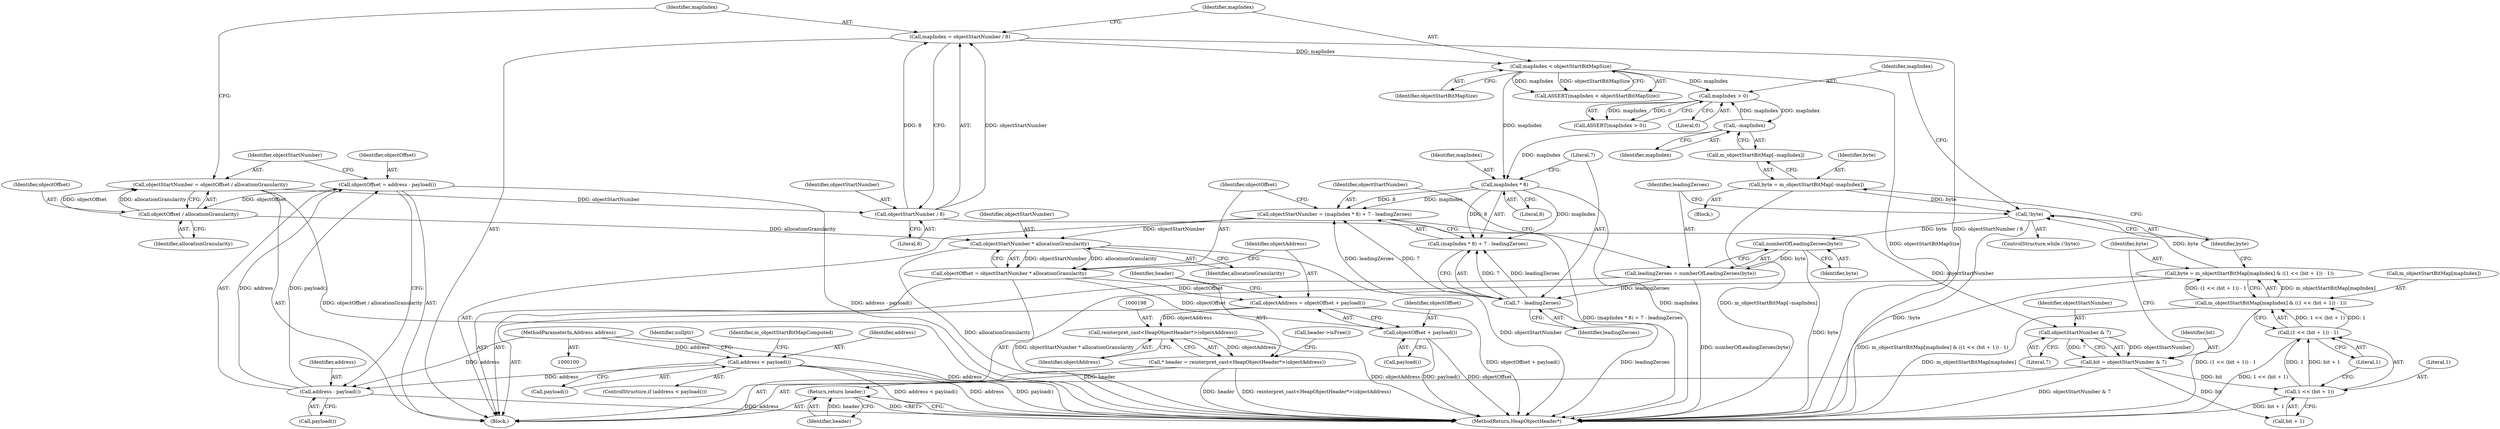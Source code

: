 digraph "0_Chrome_0749ec24fae74ec32d0567eef0e5ec43c84dbcb9_6@API" {
"1000185" [label="(Call,objectStartNumber * allocationGranularity)"];
"1000174" [label="(Call,objectStartNumber = (mapIndex * 8) + 7 - leadingZeroes)"];
"1000177" [label="(Call,mapIndex * 8)"];
"1000167" [label="(Call,--mapIndex)"];
"1000160" [label="(Call,mapIndex > 0)"];
"1000132" [label="(Call,mapIndex < objectStartBitMapSize)"];
"1000126" [label="(Call,mapIndex = objectStartNumber / 8)"];
"1000128" [label="(Call,objectStartNumber / 8)"];
"1000120" [label="(Call,objectStartNumber = objectOffset / allocationGranularity)"];
"1000122" [label="(Call,objectOffset / allocationGranularity)"];
"1000114" [label="(Call,objectOffset = address - payload())"];
"1000116" [label="(Call,address - payload())"];
"1000104" [label="(Call,address < payload())"];
"1000101" [label="(MethodParameterIn,Address address)"];
"1000180" [label="(Call,7 - leadingZeroes)"];
"1000170" [label="(Call,leadingZeroes = numberOfLeadingZeroes(byte))"];
"1000172" [label="(Call,numberOfLeadingZeroes(byte))"];
"1000156" [label="(Call,!byte)"];
"1000163" [label="(Call,byte = m_objectStartBitMap[--mapIndex])"];
"1000142" [label="(Call,byte = m_objectStartBitMap[mapIndex] & ((1 << (bit + 1)) - 1))"];
"1000144" [label="(Call,m_objectStartBitMap[mapIndex] & ((1 << (bit + 1)) - 1))"];
"1000148" [label="(Call,(1 << (bit + 1)) - 1)"];
"1000149" [label="(Call,1 << (bit + 1))"];
"1000136" [label="(Call,bit = objectStartNumber & 7)"];
"1000138" [label="(Call,objectStartNumber & 7)"];
"1000183" [label="(Call,objectOffset = objectStartNumber * allocationGranularity)"];
"1000189" [label="(Call,objectAddress = objectOffset + payload())"];
"1000197" [label="(Call,reinterpret_cast<HeapObjectHeader*>(objectAddress))"];
"1000195" [label="(Call,* header = reinterpret_cast<HeapObjectHeader*>(objectAddress))"];
"1000205" [label="(Return,return header;)"];
"1000191" [label="(Call,objectOffset + payload())"];
"1000182" [label="(Identifier,leadingZeroes)"];
"1000197" [label="(Call,reinterpret_cast<HeapObjectHeader*>(objectAddress))"];
"1000164" [label="(Identifier,byte)"];
"1000127" [label="(Identifier,mapIndex)"];
"1000161" [label="(Identifier,mapIndex)"];
"1000190" [label="(Identifier,objectAddress)"];
"1000111" [label="(Identifier,m_objectStartBitMapComputed)"];
"1000193" [label="(Call,payload())"];
"1000165" [label="(Call,m_objectStartBitMap[--mapIndex])"];
"1000105" [label="(Identifier,address)"];
"1000117" [label="(Identifier,address)"];
"1000143" [label="(Identifier,byte)"];
"1000114" [label="(Call,objectOffset = address - payload())"];
"1000108" [label="(Identifier,nullptr)"];
"1000167" [label="(Call,--mapIndex)"];
"1000195" [label="(Call,* header = reinterpret_cast<HeapObjectHeader*>(objectAddress))"];
"1000173" [label="(Identifier,byte)"];
"1000171" [label="(Identifier,leadingZeroes)"];
"1000199" [label="(Identifier,objectAddress)"];
"1000159" [label="(Call,ASSERT(mapIndex > 0))"];
"1000137" [label="(Identifier,bit)"];
"1000170" [label="(Call,leadingZeroes = numberOfLeadingZeroes(byte))"];
"1000177" [label="(Call,mapIndex * 8)"];
"1000158" [label="(Block,)"];
"1000174" [label="(Call,objectStartNumber = (mapIndex * 8) + 7 - leadingZeroes)"];
"1000151" [label="(Call,bit + 1)"];
"1000106" [label="(Call,payload())"];
"1000184" [label="(Identifier,objectOffset)"];
"1000189" [label="(Call,objectAddress = objectOffset + payload())"];
"1000172" [label="(Call,numberOfLeadingZeroes(byte))"];
"1000131" [label="(Call,ASSERT(mapIndex < objectStartBitMapSize))"];
"1000123" [label="(Identifier,objectOffset)"];
"1000101" [label="(MethodParameterIn,Address address)"];
"1000160" [label="(Call,mapIndex > 0)"];
"1000191" [label="(Call,objectOffset + payload())"];
"1000155" [label="(ControlStructure,while (!byte))"];
"1000196" [label="(Identifier,header)"];
"1000120" [label="(Call,objectStartNumber = objectOffset / allocationGranularity)"];
"1000140" [label="(Literal,7)"];
"1000149" [label="(Call,1 << (bit + 1))"];
"1000156" [label="(Call,!byte)"];
"1000134" [label="(Identifier,objectStartBitMapSize)"];
"1000121" [label="(Identifier,objectStartNumber)"];
"1000144" [label="(Call,m_objectStartBitMap[mapIndex] & ((1 << (bit + 1)) - 1))"];
"1000150" [label="(Literal,1)"];
"1000201" [label="(Call,header->isFree())"];
"1000205" [label="(Return,return header;)"];
"1000138" [label="(Call,objectStartNumber & 7)"];
"1000179" [label="(Literal,8)"];
"1000128" [label="(Call,objectStartNumber / 8)"];
"1000162" [label="(Literal,0)"];
"1000142" [label="(Call,byte = m_objectStartBitMap[mapIndex] & ((1 << (bit + 1)) - 1))"];
"1000207" [label="(MethodReturn,HeapObjectHeader*)"];
"1000116" [label="(Call,address - payload())"];
"1000130" [label="(Literal,8)"];
"1000124" [label="(Identifier,allocationGranularity)"];
"1000122" [label="(Call,objectOffset / allocationGranularity)"];
"1000133" [label="(Identifier,mapIndex)"];
"1000126" [label="(Call,mapIndex = objectStartNumber / 8)"];
"1000118" [label="(Call,payload())"];
"1000154" [label="(Literal,1)"];
"1000115" [label="(Identifier,objectOffset)"];
"1000157" [label="(Identifier,byte)"];
"1000139" [label="(Identifier,objectStartNumber)"];
"1000192" [label="(Identifier,objectOffset)"];
"1000183" [label="(Call,objectOffset = objectStartNumber * allocationGranularity)"];
"1000129" [label="(Identifier,objectStartNumber)"];
"1000104" [label="(Call,address < payload())"];
"1000206" [label="(Identifier,header)"];
"1000185" [label="(Call,objectStartNumber * allocationGranularity)"];
"1000148" [label="(Call,(1 << (bit + 1)) - 1)"];
"1000178" [label="(Identifier,mapIndex)"];
"1000163" [label="(Call,byte = m_objectStartBitMap[--mapIndex])"];
"1000175" [label="(Identifier,objectStartNumber)"];
"1000187" [label="(Identifier,allocationGranularity)"];
"1000102" [label="(Block,)"];
"1000132" [label="(Call,mapIndex < objectStartBitMapSize)"];
"1000176" [label="(Call,(mapIndex * 8) + 7 - leadingZeroes)"];
"1000145" [label="(Call,m_objectStartBitMap[mapIndex])"];
"1000136" [label="(Call,bit = objectStartNumber & 7)"];
"1000180" [label="(Call,7 - leadingZeroes)"];
"1000103" [label="(ControlStructure,if (address < payload()))"];
"1000168" [label="(Identifier,mapIndex)"];
"1000181" [label="(Literal,7)"];
"1000186" [label="(Identifier,objectStartNumber)"];
"1000185" -> "1000183"  [label="AST: "];
"1000185" -> "1000187"  [label="CFG: "];
"1000186" -> "1000185"  [label="AST: "];
"1000187" -> "1000185"  [label="AST: "];
"1000183" -> "1000185"  [label="CFG: "];
"1000185" -> "1000207"  [label="DDG: objectStartNumber"];
"1000185" -> "1000207"  [label="DDG: allocationGranularity"];
"1000185" -> "1000183"  [label="DDG: objectStartNumber"];
"1000185" -> "1000183"  [label="DDG: allocationGranularity"];
"1000174" -> "1000185"  [label="DDG: objectStartNumber"];
"1000122" -> "1000185"  [label="DDG: allocationGranularity"];
"1000174" -> "1000102"  [label="AST: "];
"1000174" -> "1000176"  [label="CFG: "];
"1000175" -> "1000174"  [label="AST: "];
"1000176" -> "1000174"  [label="AST: "];
"1000184" -> "1000174"  [label="CFG: "];
"1000174" -> "1000207"  [label="DDG: (mapIndex * 8) + 7 - leadingZeroes"];
"1000177" -> "1000174"  [label="DDG: mapIndex"];
"1000177" -> "1000174"  [label="DDG: 8"];
"1000180" -> "1000174"  [label="DDG: 7"];
"1000180" -> "1000174"  [label="DDG: leadingZeroes"];
"1000177" -> "1000176"  [label="AST: "];
"1000177" -> "1000179"  [label="CFG: "];
"1000178" -> "1000177"  [label="AST: "];
"1000179" -> "1000177"  [label="AST: "];
"1000181" -> "1000177"  [label="CFG: "];
"1000177" -> "1000207"  [label="DDG: mapIndex"];
"1000177" -> "1000176"  [label="DDG: mapIndex"];
"1000177" -> "1000176"  [label="DDG: 8"];
"1000167" -> "1000177"  [label="DDG: mapIndex"];
"1000132" -> "1000177"  [label="DDG: mapIndex"];
"1000167" -> "1000165"  [label="AST: "];
"1000167" -> "1000168"  [label="CFG: "];
"1000168" -> "1000167"  [label="AST: "];
"1000165" -> "1000167"  [label="CFG: "];
"1000167" -> "1000160"  [label="DDG: mapIndex"];
"1000160" -> "1000167"  [label="DDG: mapIndex"];
"1000160" -> "1000159"  [label="AST: "];
"1000160" -> "1000162"  [label="CFG: "];
"1000161" -> "1000160"  [label="AST: "];
"1000162" -> "1000160"  [label="AST: "];
"1000159" -> "1000160"  [label="CFG: "];
"1000160" -> "1000159"  [label="DDG: mapIndex"];
"1000160" -> "1000159"  [label="DDG: 0"];
"1000132" -> "1000160"  [label="DDG: mapIndex"];
"1000132" -> "1000131"  [label="AST: "];
"1000132" -> "1000134"  [label="CFG: "];
"1000133" -> "1000132"  [label="AST: "];
"1000134" -> "1000132"  [label="AST: "];
"1000131" -> "1000132"  [label="CFG: "];
"1000132" -> "1000207"  [label="DDG: objectStartBitMapSize"];
"1000132" -> "1000131"  [label="DDG: mapIndex"];
"1000132" -> "1000131"  [label="DDG: objectStartBitMapSize"];
"1000126" -> "1000132"  [label="DDG: mapIndex"];
"1000126" -> "1000102"  [label="AST: "];
"1000126" -> "1000128"  [label="CFG: "];
"1000127" -> "1000126"  [label="AST: "];
"1000128" -> "1000126"  [label="AST: "];
"1000133" -> "1000126"  [label="CFG: "];
"1000126" -> "1000207"  [label="DDG: objectStartNumber / 8"];
"1000128" -> "1000126"  [label="DDG: objectStartNumber"];
"1000128" -> "1000126"  [label="DDG: 8"];
"1000128" -> "1000130"  [label="CFG: "];
"1000129" -> "1000128"  [label="AST: "];
"1000130" -> "1000128"  [label="AST: "];
"1000120" -> "1000128"  [label="DDG: objectStartNumber"];
"1000128" -> "1000138"  [label="DDG: objectStartNumber"];
"1000120" -> "1000102"  [label="AST: "];
"1000120" -> "1000122"  [label="CFG: "];
"1000121" -> "1000120"  [label="AST: "];
"1000122" -> "1000120"  [label="AST: "];
"1000127" -> "1000120"  [label="CFG: "];
"1000120" -> "1000207"  [label="DDG: objectOffset / allocationGranularity"];
"1000122" -> "1000120"  [label="DDG: objectOffset"];
"1000122" -> "1000120"  [label="DDG: allocationGranularity"];
"1000122" -> "1000124"  [label="CFG: "];
"1000123" -> "1000122"  [label="AST: "];
"1000124" -> "1000122"  [label="AST: "];
"1000114" -> "1000122"  [label="DDG: objectOffset"];
"1000114" -> "1000102"  [label="AST: "];
"1000114" -> "1000116"  [label="CFG: "];
"1000115" -> "1000114"  [label="AST: "];
"1000116" -> "1000114"  [label="AST: "];
"1000121" -> "1000114"  [label="CFG: "];
"1000114" -> "1000207"  [label="DDG: address - payload()"];
"1000116" -> "1000114"  [label="DDG: address"];
"1000116" -> "1000114"  [label="DDG: payload()"];
"1000116" -> "1000118"  [label="CFG: "];
"1000117" -> "1000116"  [label="AST: "];
"1000118" -> "1000116"  [label="AST: "];
"1000116" -> "1000207"  [label="DDG: address"];
"1000104" -> "1000116"  [label="DDG: address"];
"1000101" -> "1000116"  [label="DDG: address"];
"1000104" -> "1000103"  [label="AST: "];
"1000104" -> "1000106"  [label="CFG: "];
"1000105" -> "1000104"  [label="AST: "];
"1000106" -> "1000104"  [label="AST: "];
"1000108" -> "1000104"  [label="CFG: "];
"1000111" -> "1000104"  [label="CFG: "];
"1000104" -> "1000207"  [label="DDG: address < payload()"];
"1000104" -> "1000207"  [label="DDG: address"];
"1000104" -> "1000207"  [label="DDG: payload()"];
"1000101" -> "1000104"  [label="DDG: address"];
"1000101" -> "1000100"  [label="AST: "];
"1000101" -> "1000207"  [label="DDG: address"];
"1000180" -> "1000176"  [label="AST: "];
"1000180" -> "1000182"  [label="CFG: "];
"1000181" -> "1000180"  [label="AST: "];
"1000182" -> "1000180"  [label="AST: "];
"1000176" -> "1000180"  [label="CFG: "];
"1000180" -> "1000207"  [label="DDG: leadingZeroes"];
"1000180" -> "1000176"  [label="DDG: 7"];
"1000180" -> "1000176"  [label="DDG: leadingZeroes"];
"1000170" -> "1000180"  [label="DDG: leadingZeroes"];
"1000170" -> "1000102"  [label="AST: "];
"1000170" -> "1000172"  [label="CFG: "];
"1000171" -> "1000170"  [label="AST: "];
"1000172" -> "1000170"  [label="AST: "];
"1000175" -> "1000170"  [label="CFG: "];
"1000170" -> "1000207"  [label="DDG: numberOfLeadingZeroes(byte)"];
"1000172" -> "1000170"  [label="DDG: byte"];
"1000172" -> "1000173"  [label="CFG: "];
"1000173" -> "1000172"  [label="AST: "];
"1000172" -> "1000207"  [label="DDG: byte"];
"1000156" -> "1000172"  [label="DDG: byte"];
"1000156" -> "1000155"  [label="AST: "];
"1000156" -> "1000157"  [label="CFG: "];
"1000157" -> "1000156"  [label="AST: "];
"1000161" -> "1000156"  [label="CFG: "];
"1000171" -> "1000156"  [label="CFG: "];
"1000156" -> "1000207"  [label="DDG: !byte"];
"1000163" -> "1000156"  [label="DDG: byte"];
"1000142" -> "1000156"  [label="DDG: byte"];
"1000163" -> "1000158"  [label="AST: "];
"1000163" -> "1000165"  [label="CFG: "];
"1000164" -> "1000163"  [label="AST: "];
"1000165" -> "1000163"  [label="AST: "];
"1000157" -> "1000163"  [label="CFG: "];
"1000163" -> "1000207"  [label="DDG: m_objectStartBitMap[--mapIndex]"];
"1000142" -> "1000102"  [label="AST: "];
"1000142" -> "1000144"  [label="CFG: "];
"1000143" -> "1000142"  [label="AST: "];
"1000144" -> "1000142"  [label="AST: "];
"1000157" -> "1000142"  [label="CFG: "];
"1000142" -> "1000207"  [label="DDG: m_objectStartBitMap[mapIndex] & ((1 << (bit + 1)) - 1)"];
"1000144" -> "1000142"  [label="DDG: m_objectStartBitMap[mapIndex]"];
"1000144" -> "1000142"  [label="DDG: (1 << (bit + 1)) - 1"];
"1000144" -> "1000148"  [label="CFG: "];
"1000145" -> "1000144"  [label="AST: "];
"1000148" -> "1000144"  [label="AST: "];
"1000144" -> "1000207"  [label="DDG: (1 << (bit + 1)) - 1"];
"1000144" -> "1000207"  [label="DDG: m_objectStartBitMap[mapIndex]"];
"1000148" -> "1000144"  [label="DDG: 1 << (bit + 1)"];
"1000148" -> "1000144"  [label="DDG: 1"];
"1000148" -> "1000154"  [label="CFG: "];
"1000149" -> "1000148"  [label="AST: "];
"1000154" -> "1000148"  [label="AST: "];
"1000148" -> "1000207"  [label="DDG: 1 << (bit + 1)"];
"1000149" -> "1000148"  [label="DDG: 1"];
"1000149" -> "1000148"  [label="DDG: bit + 1"];
"1000149" -> "1000151"  [label="CFG: "];
"1000150" -> "1000149"  [label="AST: "];
"1000151" -> "1000149"  [label="AST: "];
"1000154" -> "1000149"  [label="CFG: "];
"1000149" -> "1000207"  [label="DDG: bit + 1"];
"1000136" -> "1000149"  [label="DDG: bit"];
"1000136" -> "1000102"  [label="AST: "];
"1000136" -> "1000138"  [label="CFG: "];
"1000137" -> "1000136"  [label="AST: "];
"1000138" -> "1000136"  [label="AST: "];
"1000143" -> "1000136"  [label="CFG: "];
"1000136" -> "1000207"  [label="DDG: objectStartNumber & 7"];
"1000138" -> "1000136"  [label="DDG: objectStartNumber"];
"1000138" -> "1000136"  [label="DDG: 7"];
"1000136" -> "1000151"  [label="DDG: bit"];
"1000138" -> "1000140"  [label="CFG: "];
"1000139" -> "1000138"  [label="AST: "];
"1000140" -> "1000138"  [label="AST: "];
"1000183" -> "1000102"  [label="AST: "];
"1000184" -> "1000183"  [label="AST: "];
"1000190" -> "1000183"  [label="CFG: "];
"1000183" -> "1000207"  [label="DDG: objectStartNumber * allocationGranularity"];
"1000183" -> "1000189"  [label="DDG: objectOffset"];
"1000183" -> "1000191"  [label="DDG: objectOffset"];
"1000189" -> "1000102"  [label="AST: "];
"1000189" -> "1000191"  [label="CFG: "];
"1000190" -> "1000189"  [label="AST: "];
"1000191" -> "1000189"  [label="AST: "];
"1000196" -> "1000189"  [label="CFG: "];
"1000189" -> "1000207"  [label="DDG: objectOffset + payload()"];
"1000189" -> "1000197"  [label="DDG: objectAddress"];
"1000197" -> "1000195"  [label="AST: "];
"1000197" -> "1000199"  [label="CFG: "];
"1000198" -> "1000197"  [label="AST: "];
"1000199" -> "1000197"  [label="AST: "];
"1000195" -> "1000197"  [label="CFG: "];
"1000197" -> "1000207"  [label="DDG: objectAddress"];
"1000197" -> "1000195"  [label="DDG: objectAddress"];
"1000195" -> "1000102"  [label="AST: "];
"1000196" -> "1000195"  [label="AST: "];
"1000201" -> "1000195"  [label="CFG: "];
"1000195" -> "1000207"  [label="DDG: reinterpret_cast<HeapObjectHeader*>(objectAddress)"];
"1000195" -> "1000207"  [label="DDG: header"];
"1000195" -> "1000205"  [label="DDG: header"];
"1000205" -> "1000102"  [label="AST: "];
"1000205" -> "1000206"  [label="CFG: "];
"1000206" -> "1000205"  [label="AST: "];
"1000207" -> "1000205"  [label="CFG: "];
"1000205" -> "1000207"  [label="DDG: <RET>"];
"1000206" -> "1000205"  [label="DDG: header"];
"1000191" -> "1000193"  [label="CFG: "];
"1000192" -> "1000191"  [label="AST: "];
"1000193" -> "1000191"  [label="AST: "];
"1000191" -> "1000207"  [label="DDG: payload()"];
"1000191" -> "1000207"  [label="DDG: objectOffset"];
}

